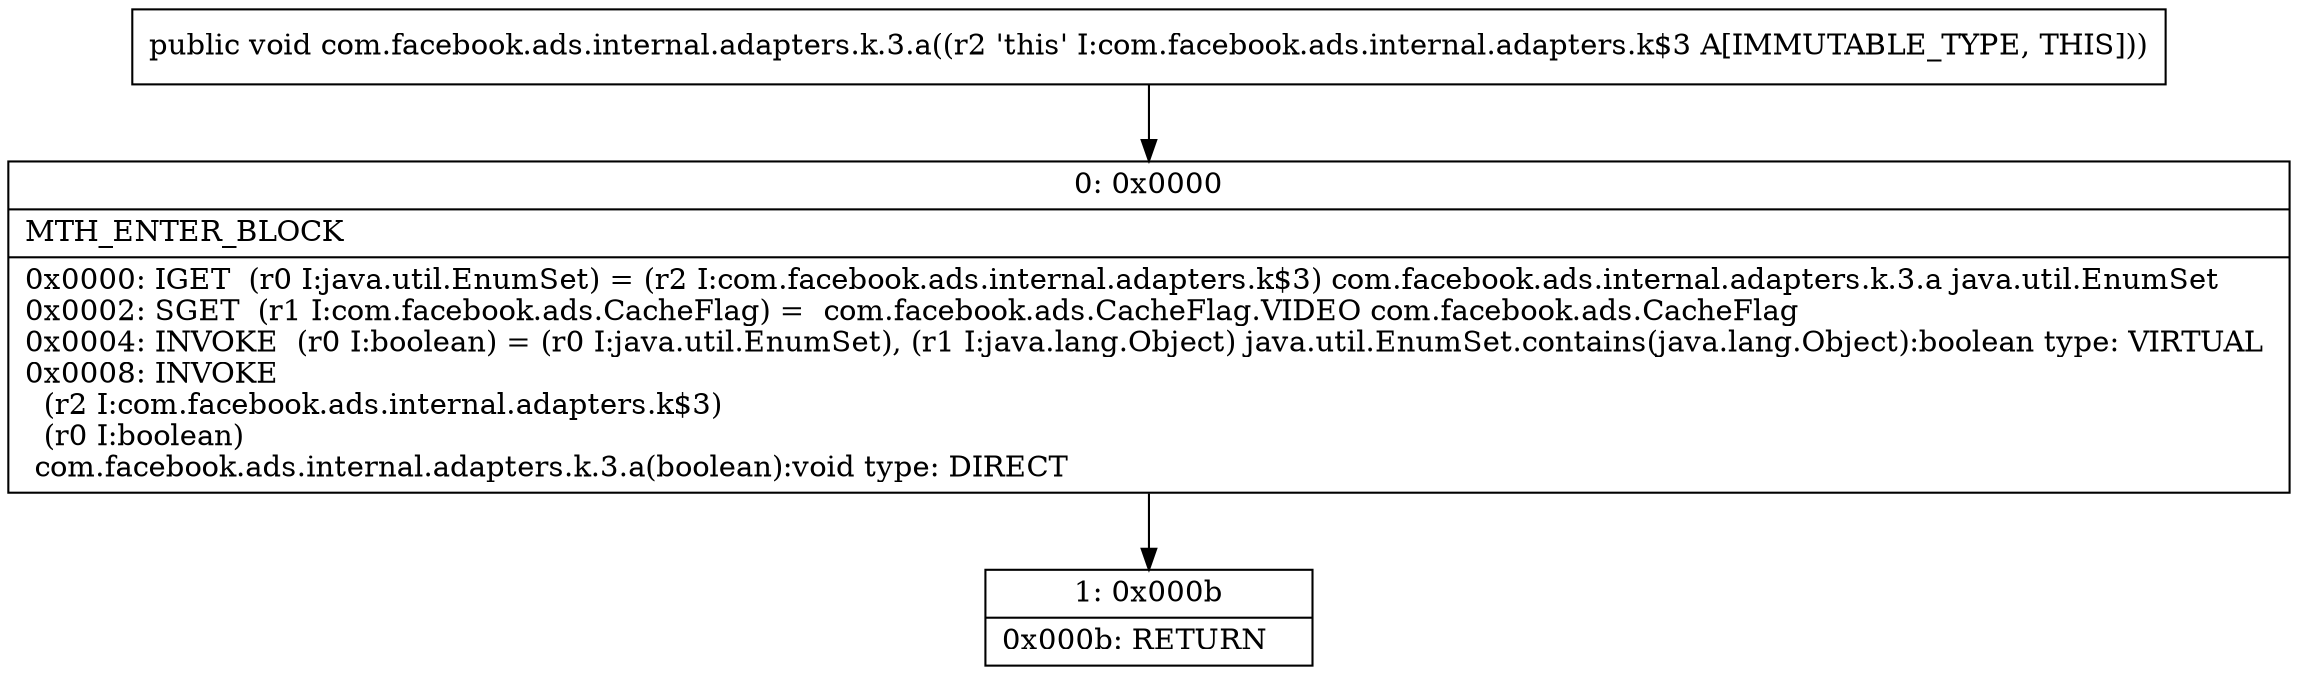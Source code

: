 digraph "CFG forcom.facebook.ads.internal.adapters.k.3.a()V" {
Node_0 [shape=record,label="{0\:\ 0x0000|MTH_ENTER_BLOCK\l|0x0000: IGET  (r0 I:java.util.EnumSet) = (r2 I:com.facebook.ads.internal.adapters.k$3) com.facebook.ads.internal.adapters.k.3.a java.util.EnumSet \l0x0002: SGET  (r1 I:com.facebook.ads.CacheFlag) =  com.facebook.ads.CacheFlag.VIDEO com.facebook.ads.CacheFlag \l0x0004: INVOKE  (r0 I:boolean) = (r0 I:java.util.EnumSet), (r1 I:java.lang.Object) java.util.EnumSet.contains(java.lang.Object):boolean type: VIRTUAL \l0x0008: INVOKE  \l  (r2 I:com.facebook.ads.internal.adapters.k$3)\l  (r0 I:boolean)\l com.facebook.ads.internal.adapters.k.3.a(boolean):void type: DIRECT \l}"];
Node_1 [shape=record,label="{1\:\ 0x000b|0x000b: RETURN   \l}"];
MethodNode[shape=record,label="{public void com.facebook.ads.internal.adapters.k.3.a((r2 'this' I:com.facebook.ads.internal.adapters.k$3 A[IMMUTABLE_TYPE, THIS])) }"];
MethodNode -> Node_0;
Node_0 -> Node_1;
}

